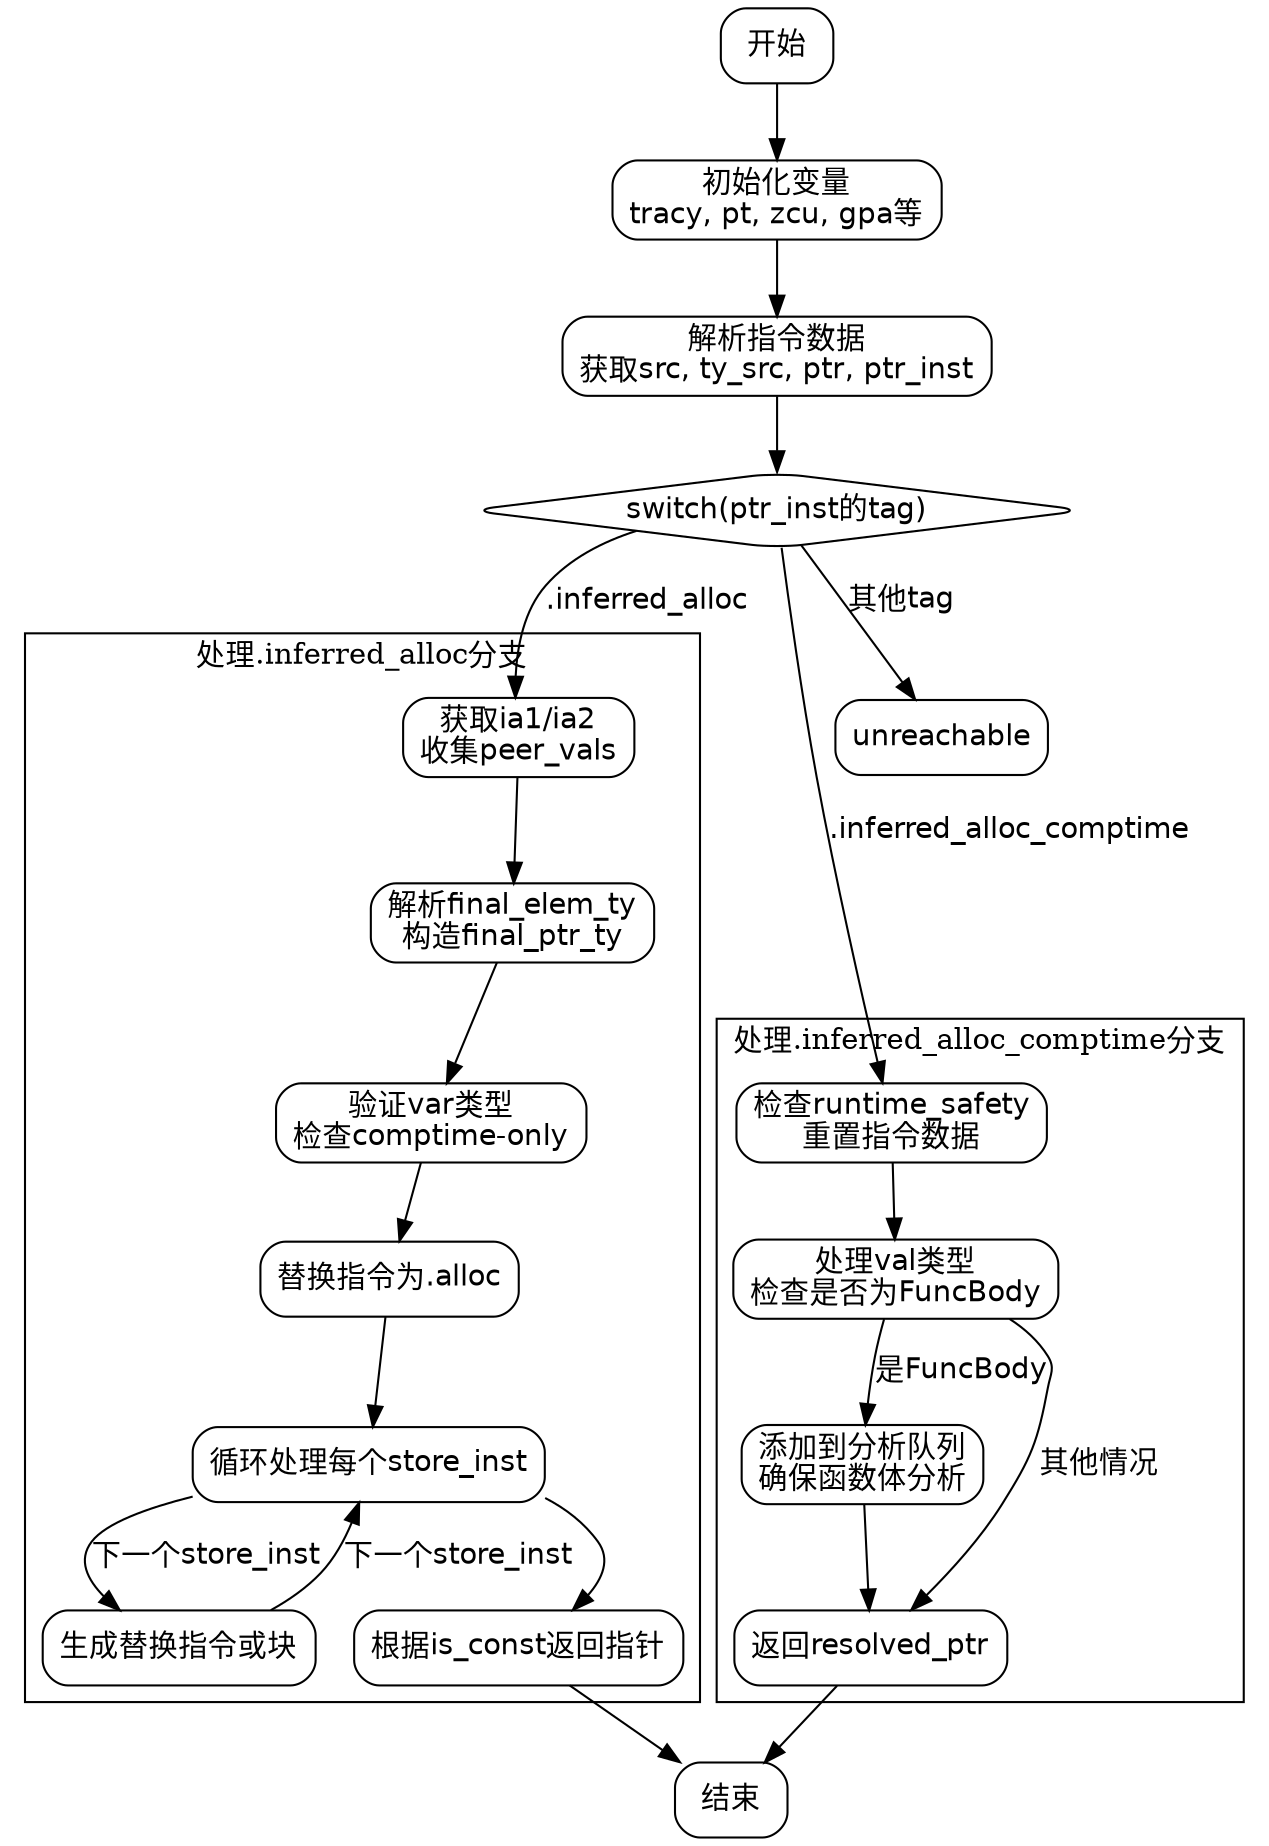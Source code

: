 
digraph flowchart {
    node [shape=rectangle, style="rounded", fontname="Helvetica"];
    edge [fontname="Helvetica"];

    start [label="开始"];
    init [label="初始化变量\ntracy, pt, zcu, gpa等"];
    parse_inst [label="解析指令数据\n获取src, ty_src, ptr, ptr_inst"];
    switch [label="switch(ptr_inst的tag)", shape=diamond];

    subgraph cluster_comptime {
        label="处理.inferred_alloc_comptime分支";
        comptime_start [label="检查runtime_safety\n重置指令数据"];
        handle_val [label="处理val类型\n检查是否为FuncBody"];
        add_ref [label="添加到分析队列\n确保函数体分析"];
        return_comptime [label="返回resolved_ptr"];
    }

    subgraph cluster_alloc {
        label="处理.inferred_alloc分支";
        alloc_start [label="获取ia1/ia2\n收集peer_vals"];
        resolve_peer [label="解析final_elem_ty\n构造final_ptr_ty"];
        validate [label="验证var类型\n检查comptime-only"];
        replace_inst [label="替换指令为.alloc"];
        loop_stores [label="循环处理每个store_inst"];
        replace_store [label="生成替换指令或块"];
        return_alloc [label="根据is_const返回指针"];
    }

    unreachable [label="unreachable"];

    start -> init -> parse_inst -> switch;
    switch -> comptime_start [label=".inferred_alloc_comptime"];
    comptime_start -> handle_val;
    handle_val -> add_ref [label="是FuncBody"];
    add_ref -> return_comptime;
    handle_val -> return_comptime [label="其他情况"];
    return_comptime -> end;

    switch -> alloc_start [label=".inferred_alloc"];
    alloc_start -> resolve_peer -> validate;
    validate -> replace_inst -> loop_stores;
    loop_stores -> replace_store -> loop_stores [label="下一个store_inst"];
    loop_stores -> return_alloc;
    return_alloc -> end;

    switch -> unreachable [label="其他tag"];
    end [label="结束"];
}
